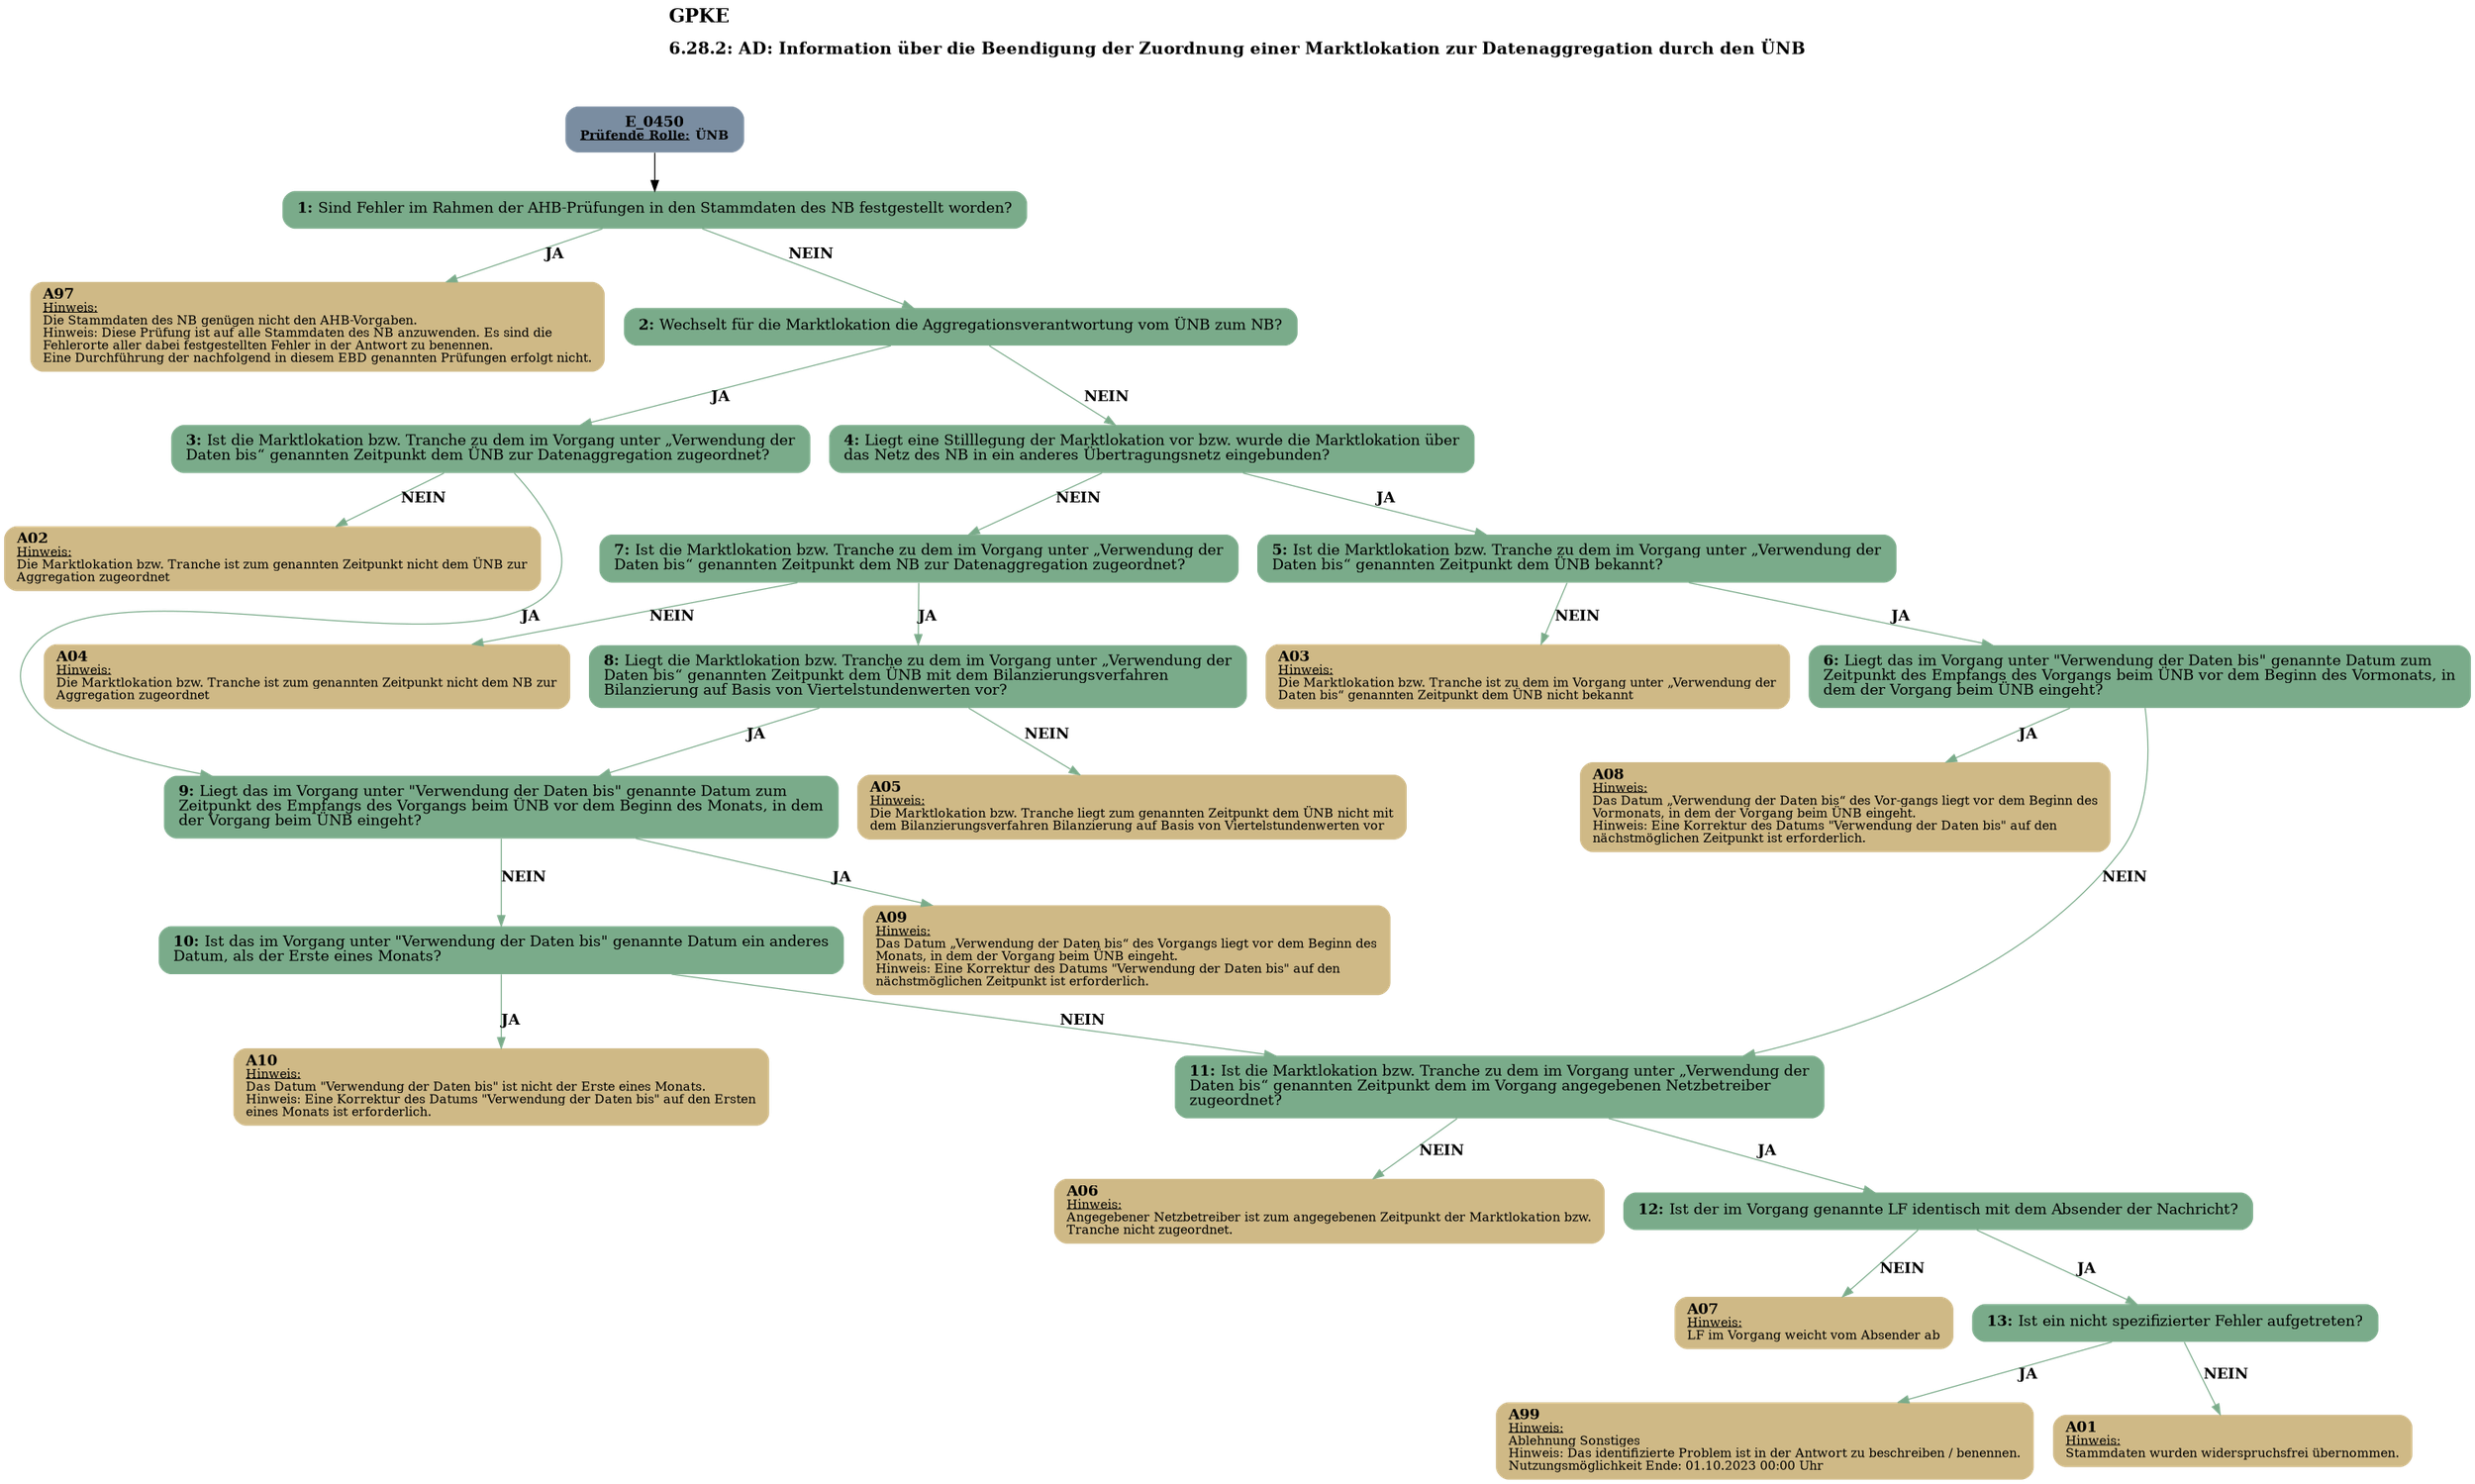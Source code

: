 digraph D {
    labelloc="t";
    label=<<B><FONT POINT-SIZE="18">GPKE</FONT></B><BR align="left"/><BR/><B><FONT POINT-SIZE="16">6.28.2: AD: Information über die Beendigung der Zuordnung einer Marktlokation zur Datenaggregation durch den ÜNB</FONT></B><BR align="left"/><BR/><BR/><BR/>>;
    ratio="compress";
    concentrate=true;
    pack=true;
    rankdir=TB;
    packmode="array";
    size="20,20";
    "Start" [margin="0.2,0.12", shape=box, style="filled,rounded", penwidth=0.0, fillcolor="#7a8da1", label=<<B>E_0450</B><BR align="center"/><FONT point-size="12"><B><U>Prüfende Rolle:</U> ÜNB</B></FONT><BR align="center"/>>];
    "1" [margin="0.2,0.12", shape=box, style="filled,rounded", penwidth=0.0, fillcolor="#7aab8a", label=<<B>1: </B>Sind Fehler im Rahmen der AHB-Prüfungen in den Stammdaten des NB festgestellt worden?<BR align="left"/>>];
    "A97" [margin="0.17,0.08", shape=box, style="filled,rounded", penwidth=0.0, fillcolor="#cfb986", label=<<B>A97</B><BR align="left"/><FONT point-size="12"><U>Hinweis:</U><BR align="left"/>Die Stammdaten des NB genügen nicht den AHB-Vorgaben.<BR align="left"/>Hinweis: Diese Prüfung ist auf alle Stammdaten des NB anzuwenden. Es sind die<BR align="left"/>Fehlerorte aller dabei festgestellten Fehler in der Antwort zu benennen.<BR align="left"/>Eine Durchführung der nachfolgend in diesem EBD genannten Prüfungen erfolgt nicht.<BR align="left"/></FONT>>];
    "2" [margin="0.2,0.12", shape=box, style="filled,rounded", penwidth=0.0, fillcolor="#7aab8a", label=<<B>2: </B>Wechselt für die Marktlokation die Aggregationsverantwortung vom ÜNB zum NB?<BR align="left"/>>];
    "3" [margin="0.2,0.12", shape=box, style="filled,rounded", penwidth=0.0, fillcolor="#7aab8a", label=<<B>3: </B>Ist die Marktlokation bzw. Tranche zu dem im Vorgang unter „Verwendung der<BR align="left"/>Daten bis“ genannten Zeitpunkt dem ÜNB zur Datenaggregation zugeordnet?<BR align="left"/>>];
    "A02" [margin="0.17,0.08", shape=box, style="filled,rounded", penwidth=0.0, fillcolor="#cfb986", label=<<B>A02</B><BR align="left"/><FONT point-size="12"><U>Hinweis:</U><BR align="left"/>Die Marktlokation bzw. Tranche ist zum genannten Zeitpunkt nicht dem ÜNB zur<BR align="left"/>Aggregation zugeordnet<BR align="left"/></FONT>>];
    "4" [margin="0.2,0.12", shape=box, style="filled,rounded", penwidth=0.0, fillcolor="#7aab8a", label=<<B>4: </B>Liegt eine Stilllegung der Marktlokation vor bzw. wurde die Marktlokation über<BR align="left"/>das Netz des NB in ein anderes Übertragungsnetz eingebunden?<BR align="left"/>>];
    "5" [margin="0.2,0.12", shape=box, style="filled,rounded", penwidth=0.0, fillcolor="#7aab8a", label=<<B>5: </B>Ist die Marktlokation bzw. Tranche zu dem im Vorgang unter „Verwendung der<BR align="left"/>Daten bis“ genannten Zeitpunkt dem ÜNB bekannt?<BR align="left"/>>];
    "A03" [margin="0.17,0.08", shape=box, style="filled,rounded", penwidth=0.0, fillcolor="#cfb986", label=<<B>A03</B><BR align="left"/><FONT point-size="12"><U>Hinweis:</U><BR align="left"/>Die Marktlokation bzw. Tranche ist zu dem im Vorgang unter „Verwendung der<BR align="left"/>Daten bis“ genannten Zeitpunkt dem ÜNB nicht bekannt<BR align="left"/></FONT>>];
    "6" [margin="0.2,0.12", shape=box, style="filled,rounded", penwidth=0.0, fillcolor="#7aab8a", label=<<B>6: </B>Liegt das im Vorgang unter "Verwendung der Daten bis" genannte Datum zum<BR align="left"/>Zeitpunkt des Empfangs des Vorgangs beim ÜNB vor dem Beginn des Vormonats, in<BR align="left"/>dem der Vorgang beim ÜNB eingeht?<BR align="left"/>>];
    "A08" [margin="0.17,0.08", shape=box, style="filled,rounded", penwidth=0.0, fillcolor="#cfb986", label=<<B>A08</B><BR align="left"/><FONT point-size="12"><U>Hinweis:</U><BR align="left"/>Das Datum „Verwendung der Daten bis“ des Vor-gangs liegt vor dem Beginn des<BR align="left"/>Vormonats, in dem der Vorgang beim ÜNB eingeht.<BR align="left"/>Hinweis: Eine Korrektur des Datums "Verwendung der Daten bis" auf den<BR align="left"/>nächstmöglichen Zeitpunkt ist erforderlich.<BR align="left"/></FONT>>];
    "7" [margin="0.2,0.12", shape=box, style="filled,rounded", penwidth=0.0, fillcolor="#7aab8a", label=<<B>7: </B>Ist die Marktlokation bzw. Tranche zu dem im Vorgang unter „Verwendung der<BR align="left"/>Daten bis“ genannten Zeitpunkt dem NB zur Datenaggregation zugeordnet?<BR align="left"/>>];
    "A04" [margin="0.17,0.08", shape=box, style="filled,rounded", penwidth=0.0, fillcolor="#cfb986", label=<<B>A04</B><BR align="left"/><FONT point-size="12"><U>Hinweis:</U><BR align="left"/>Die Marktlokation bzw. Tranche ist zum genannten Zeitpunkt nicht dem NB zur<BR align="left"/>Aggregation zugeordnet<BR align="left"/></FONT>>];
    "8" [margin="0.2,0.12", shape=box, style="filled,rounded", penwidth=0.0, fillcolor="#7aab8a", label=<<B>8: </B>Liegt die Marktlokation bzw. Tranche zu dem im Vorgang unter „Verwendung der<BR align="left"/>Daten bis“ genannten Zeitpunkt dem ÜNB mit dem Bilanzierungsverfahren<BR align="left"/>Bilanzierung auf Basis von Viertelstundenwerten vor?<BR align="left"/>>];
    "A05" [margin="0.17,0.08", shape=box, style="filled,rounded", penwidth=0.0, fillcolor="#cfb986", label=<<B>A05</B><BR align="left"/><FONT point-size="12"><U>Hinweis:</U><BR align="left"/>Die Marktlokation bzw. Tranche liegt zum genannten Zeitpunkt dem ÜNB nicht mit<BR align="left"/>dem Bilanzierungsverfahren Bilanzierung auf Basis von Viertelstundenwerten vor<BR align="left"/></FONT>>];
    "9" [margin="0.2,0.12", shape=box, style="filled,rounded", penwidth=0.0, fillcolor="#7aab8a", label=<<B>9: </B>Liegt das im Vorgang unter "Verwendung der Daten bis" genannte Datum zum<BR align="left"/>Zeitpunkt des Empfangs des Vorgangs beim ÜNB vor dem Beginn des Monats, in dem<BR align="left"/>der Vorgang beim ÜNB eingeht?<BR align="left"/>>];
    "A09" [margin="0.17,0.08", shape=box, style="filled,rounded", penwidth=0.0, fillcolor="#cfb986", label=<<B>A09</B><BR align="left"/><FONT point-size="12"><U>Hinweis:</U><BR align="left"/>Das Datum „Verwendung der Daten bis“ des Vorgangs liegt vor dem Beginn des<BR align="left"/>Monats, in dem der Vorgang beim ÜNB eingeht.<BR align="left"/>Hinweis: Eine Korrektur des Datums "Verwendung der Daten bis" auf den<BR align="left"/>nächstmöglichen Zeitpunkt ist erforderlich.<BR align="left"/></FONT>>];
    "10" [margin="0.2,0.12", shape=box, style="filled,rounded", penwidth=0.0, fillcolor="#7aab8a", label=<<B>10: </B>Ist das im Vorgang unter "Verwendung der Daten bis" genannte Datum ein anderes<BR align="left"/>Datum, als der Erste eines Monats?<BR align="left"/>>];
    "A10" [margin="0.17,0.08", shape=box, style="filled,rounded", penwidth=0.0, fillcolor="#cfb986", label=<<B>A10</B><BR align="left"/><FONT point-size="12"><U>Hinweis:</U><BR align="left"/>Das Datum "Verwendung der Daten bis" ist nicht der Erste eines Monats.<BR align="left"/>Hinweis: Eine Korrektur des Datums "Verwendung der Daten bis" auf den Ersten<BR align="left"/>eines Monats ist erforderlich.<BR align="left"/></FONT>>];
    "11" [margin="0.2,0.12", shape=box, style="filled,rounded", penwidth=0.0, fillcolor="#7aab8a", label=<<B>11: </B>Ist die Marktlokation bzw. Tranche zu dem im Vorgang unter „Verwendung der<BR align="left"/>Daten bis“ genannten Zeitpunkt dem im Vorgang angegebenen Netzbetreiber<BR align="left"/>zugeordnet?<BR align="left"/>>];
    "A06" [margin="0.17,0.08", shape=box, style="filled,rounded", penwidth=0.0, fillcolor="#cfb986", label=<<B>A06</B><BR align="left"/><FONT point-size="12"><U>Hinweis:</U><BR align="left"/>Angegebener Netzbetreiber ist zum angegebenen Zeitpunkt der Marktlokation bzw.<BR align="left"/>Tranche nicht zugeordnet.<BR align="left"/></FONT>>];
    "12" [margin="0.2,0.12", shape=box, style="filled,rounded", penwidth=0.0, fillcolor="#7aab8a", label=<<B>12: </B>Ist der im Vorgang genannte LF identisch mit dem Absender der Nachricht?<BR align="left"/>>];
    "A07" [margin="0.17,0.08", shape=box, style="filled,rounded", penwidth=0.0, fillcolor="#cfb986", label=<<B>A07</B><BR align="left"/><FONT point-size="12"><U>Hinweis:</U><BR align="left"/>LF im Vorgang weicht vom Absender ab<BR align="left"/></FONT>>];
    "13" [margin="0.2,0.12", shape=box, style="filled,rounded", penwidth=0.0, fillcolor="#7aab8a", label=<<B>13: </B>Ist ein nicht spezifizierter Fehler aufgetreten?<BR align="left"/>>];
    "A99" [margin="0.17,0.08", shape=box, style="filled,rounded", penwidth=0.0, fillcolor="#cfb986", label=<<B>A99</B><BR align="left"/><FONT point-size="12"><U>Hinweis:</U><BR align="left"/>Ablehnung Sonstiges<BR align="left"/>Hinweis: Das identifizierte Problem ist in der Antwort zu beschreiben / benennen.<BR align="left"/>Nutzungsmöglichkeit Ende: 01.10.2023 00:00 Uhr<BR align="left"/></FONT>>];
    "A01" [margin="0.17,0.08", shape=box, style="filled,rounded", penwidth=0.0, fillcolor="#cfb986", label=<<B>A01</B><BR align="left"/><FONT point-size="12"><U>Hinweis:</U><BR align="left"/>Stammdaten wurden widerspruchsfrei übernommen.<BR align="left"/></FONT>>];

    "Start" -> "1";
    "1" -> "A97" [label=<<B>JA</B>>, color="#7aab8a"];
    "1" -> "2" [label=<<B>NEIN</B>>, color="#7aab8a"];
    "2" -> "3" [label=<<B>JA</B>>, color="#7aab8a"];
    "2" -> "4" [label=<<B>NEIN</B>>, color="#7aab8a"];
    "3" -> "A02" [label=<<B>NEIN</B>>, color="#7aab8a"];
    "3" -> "9" [label=<<B>JA</B>>, color="#7aab8a"];
    "4" -> "5" [label=<<B>JA</B>>, color="#7aab8a"];
    "4" -> "7" [label=<<B>NEIN</B>>, color="#7aab8a"];
    "5" -> "A03" [label=<<B>NEIN</B>>, color="#7aab8a"];
    "5" -> "6" [label=<<B>JA</B>>, color="#7aab8a"];
    "6" -> "A08" [label=<<B>JA</B>>, color="#7aab8a"];
    "6" -> "11" [label=<<B>NEIN</B>>, color="#7aab8a"];
    "7" -> "A04" [label=<<B>NEIN</B>>, color="#7aab8a"];
    "7" -> "8" [label=<<B>JA</B>>, color="#7aab8a"];
    "8" -> "A05" [label=<<B>NEIN</B>>, color="#7aab8a"];
    "8" -> "9" [label=<<B>JA</B>>, color="#7aab8a"];
    "9" -> "A09" [label=<<B>JA</B>>, color="#7aab8a"];
    "9" -> "10" [label=<<B>NEIN</B>>, color="#7aab8a"];
    "10" -> "A10" [label=<<B>JA</B>>, color="#7aab8a"];
    "10" -> "11" [label=<<B>NEIN</B>>, color="#7aab8a"];
    "11" -> "A06" [label=<<B>NEIN</B>>, color="#7aab8a"];
    "11" -> "12" [label=<<B>JA</B>>, color="#7aab8a"];
    "12" -> "A07" [label=<<B>NEIN</B>>, color="#7aab8a"];
    "12" -> "13" [label=<<B>JA</B>>, color="#7aab8a"];
    "13" -> "A99" [label=<<B>JA</B>>, color="#7aab8a"];
    "13" -> "A01" [label=<<B>NEIN</B>>, color="#7aab8a"];

    bgcolor="transparent";
}